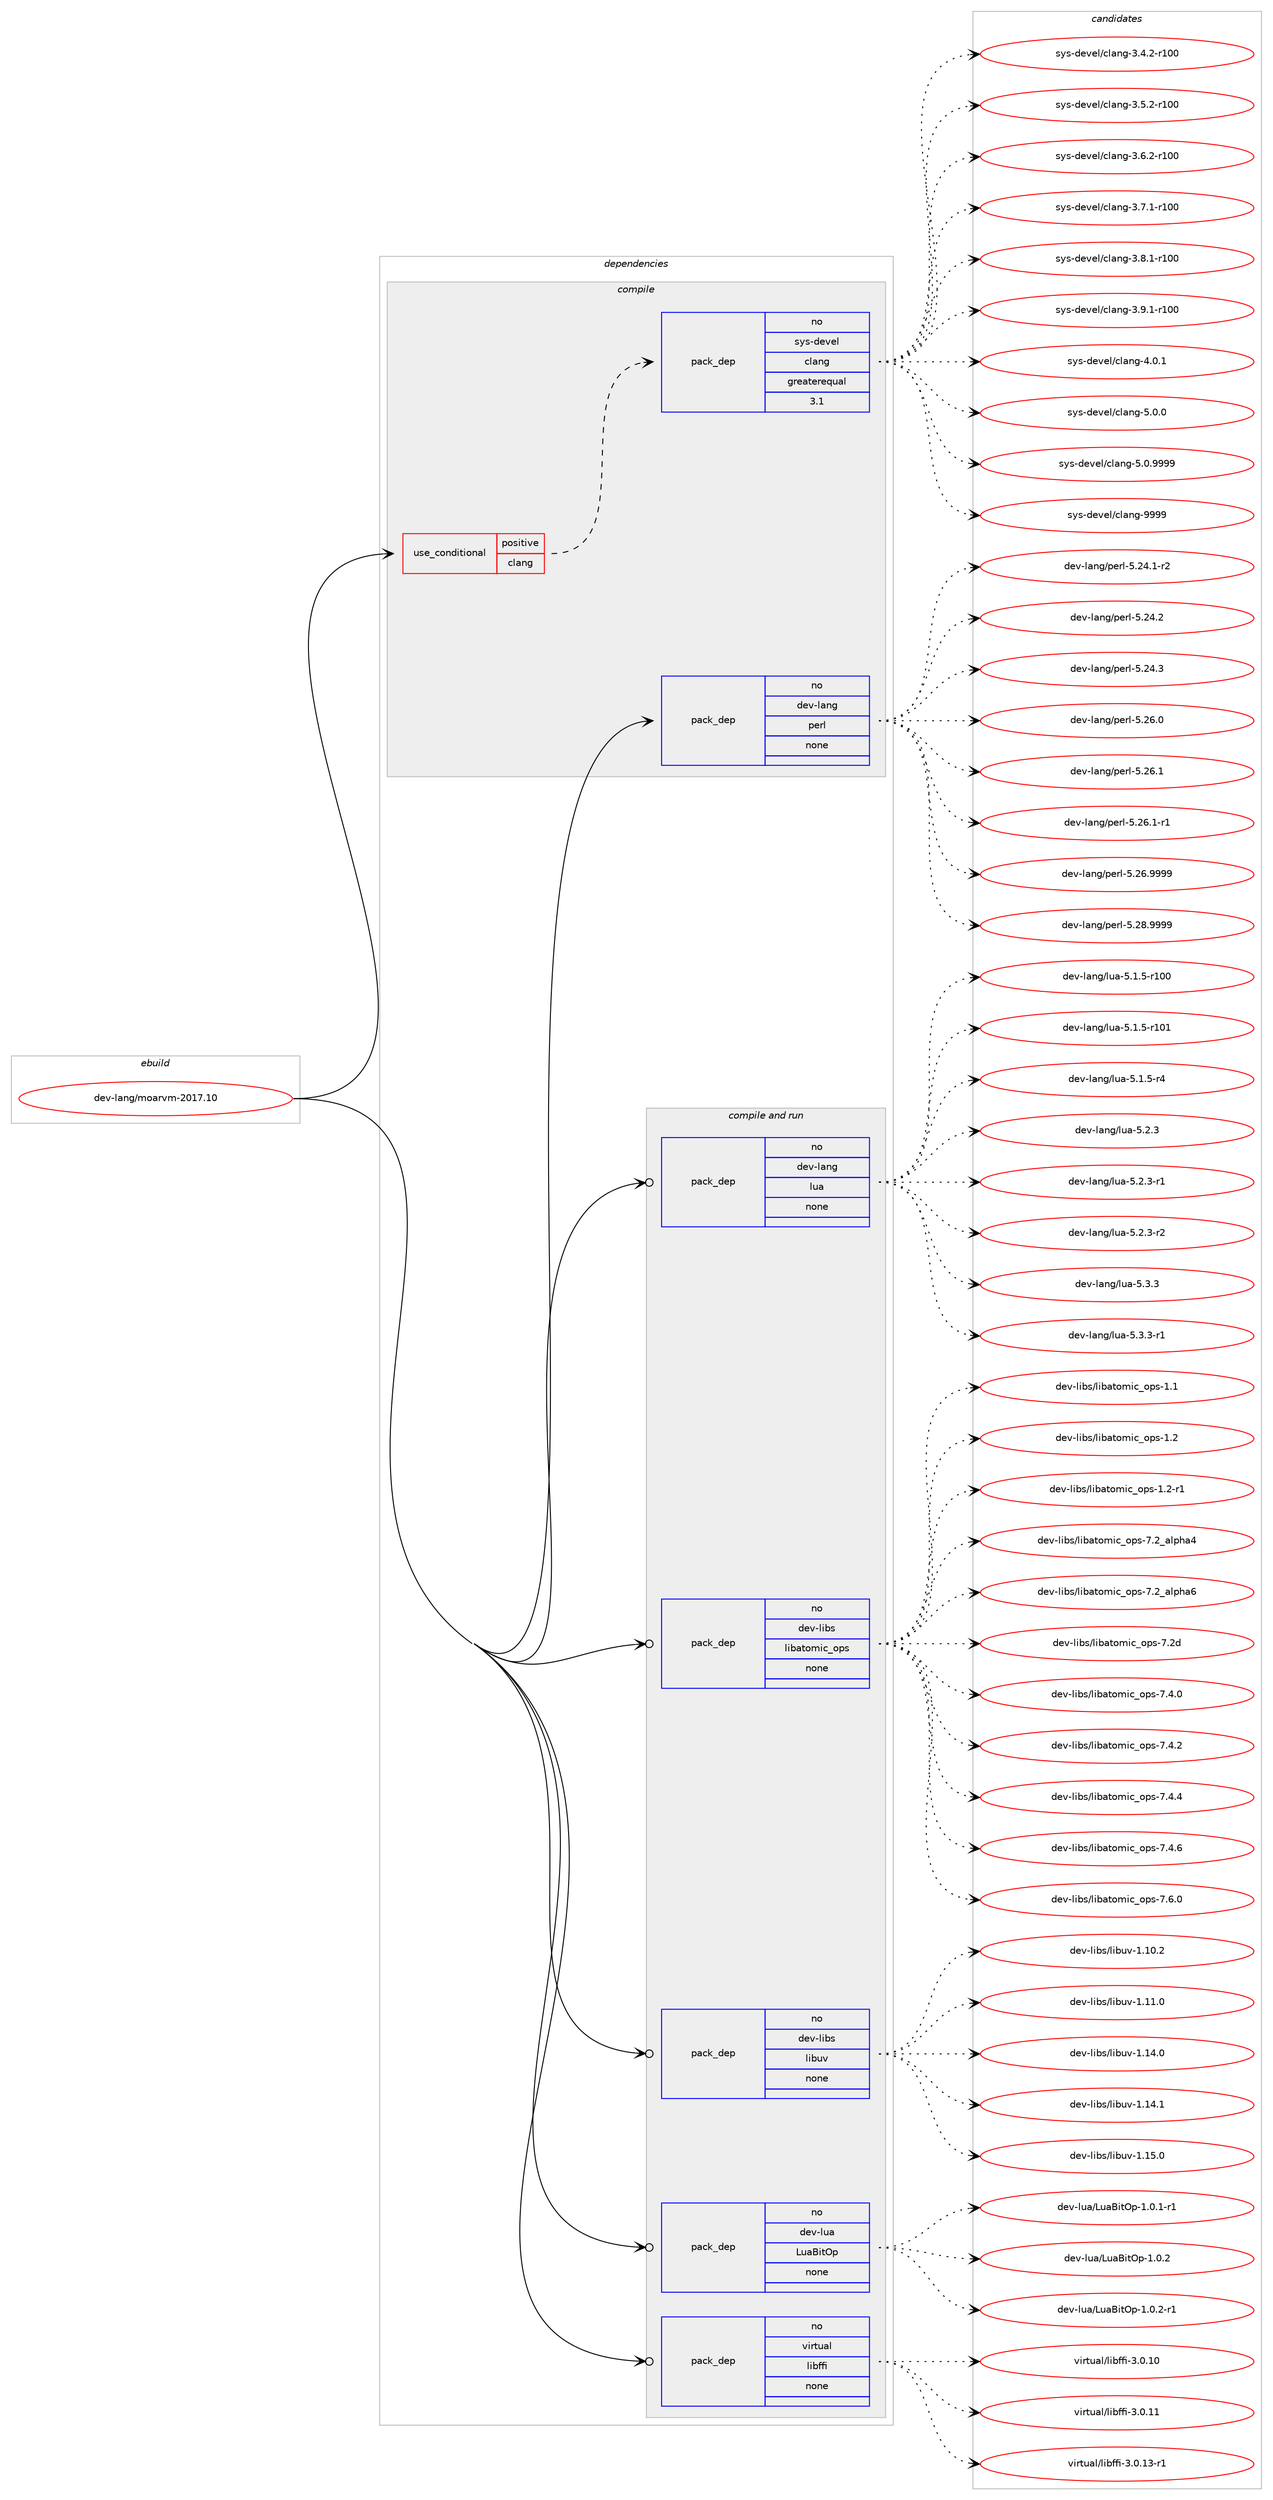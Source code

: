 digraph prolog {

# *************
# Graph options
# *************

newrank=true;
concentrate=true;
compound=true;
graph [rankdir=LR,fontname=Helvetica,fontsize=10,ranksep=1.5];#, ranksep=2.5, nodesep=0.2];
edge  [arrowhead=vee];
node  [fontname=Helvetica,fontsize=10];

# **********
# The ebuild
# **********

subgraph cluster_leftcol {
color=gray;
rank=same;
label=<<i>ebuild</i>>;
id [label="dev-lang/moarvm-2017.10", color=red, width=4, href="../dev-lang/moarvm-2017.10.svg"];
}

# ****************
# The dependencies
# ****************

subgraph cluster_midcol {
color=gray;
label=<<i>dependencies</i>>;
subgraph cluster_compile {
fillcolor="#eeeeee";
style=filled;
label=<<i>compile</i>>;
subgraph cond23031 {
dependency107443 [label=<<TABLE BORDER="0" CELLBORDER="1" CELLSPACING="0" CELLPADDING="4"><TR><TD ROWSPAN="3" CELLPADDING="10">use_conditional</TD></TR><TR><TD>positive</TD></TR><TR><TD>clang</TD></TR></TABLE>>, shape=none, color=red];
subgraph pack81332 {
dependency107444 [label=<<TABLE BORDER="0" CELLBORDER="1" CELLSPACING="0" CELLPADDING="4" WIDTH="220"><TR><TD ROWSPAN="6" CELLPADDING="30">pack_dep</TD></TR><TR><TD WIDTH="110">no</TD></TR><TR><TD>sys-devel</TD></TR><TR><TD>clang</TD></TR><TR><TD>greaterequal</TD></TR><TR><TD>3.1</TD></TR></TABLE>>, shape=none, color=blue];
}
dependency107443:e -> dependency107444:w [weight=20,style="dashed",arrowhead="vee"];
}
id:e -> dependency107443:w [weight=20,style="solid",arrowhead="vee"];
subgraph pack81333 {
dependency107445 [label=<<TABLE BORDER="0" CELLBORDER="1" CELLSPACING="0" CELLPADDING="4" WIDTH="220"><TR><TD ROWSPAN="6" CELLPADDING="30">pack_dep</TD></TR><TR><TD WIDTH="110">no</TD></TR><TR><TD>dev-lang</TD></TR><TR><TD>perl</TD></TR><TR><TD>none</TD></TR><TR><TD></TD></TR></TABLE>>, shape=none, color=blue];
}
id:e -> dependency107445:w [weight=20,style="solid",arrowhead="vee"];
}
subgraph cluster_compileandrun {
fillcolor="#eeeeee";
style=filled;
label=<<i>compile and run</i>>;
subgraph pack81334 {
dependency107446 [label=<<TABLE BORDER="0" CELLBORDER="1" CELLSPACING="0" CELLPADDING="4" WIDTH="220"><TR><TD ROWSPAN="6" CELLPADDING="30">pack_dep</TD></TR><TR><TD WIDTH="110">no</TD></TR><TR><TD>dev-lang</TD></TR><TR><TD>lua</TD></TR><TR><TD>none</TD></TR><TR><TD></TD></TR></TABLE>>, shape=none, color=blue];
}
id:e -> dependency107446:w [weight=20,style="solid",arrowhead="odotvee"];
subgraph pack81335 {
dependency107447 [label=<<TABLE BORDER="0" CELLBORDER="1" CELLSPACING="0" CELLPADDING="4" WIDTH="220"><TR><TD ROWSPAN="6" CELLPADDING="30">pack_dep</TD></TR><TR><TD WIDTH="110">no</TD></TR><TR><TD>dev-libs</TD></TR><TR><TD>libatomic_ops</TD></TR><TR><TD>none</TD></TR><TR><TD></TD></TR></TABLE>>, shape=none, color=blue];
}
id:e -> dependency107447:w [weight=20,style="solid",arrowhead="odotvee"];
subgraph pack81336 {
dependency107448 [label=<<TABLE BORDER="0" CELLBORDER="1" CELLSPACING="0" CELLPADDING="4" WIDTH="220"><TR><TD ROWSPAN="6" CELLPADDING="30">pack_dep</TD></TR><TR><TD WIDTH="110">no</TD></TR><TR><TD>dev-libs</TD></TR><TR><TD>libuv</TD></TR><TR><TD>none</TD></TR><TR><TD></TD></TR></TABLE>>, shape=none, color=blue];
}
id:e -> dependency107448:w [weight=20,style="solid",arrowhead="odotvee"];
subgraph pack81337 {
dependency107449 [label=<<TABLE BORDER="0" CELLBORDER="1" CELLSPACING="0" CELLPADDING="4" WIDTH="220"><TR><TD ROWSPAN="6" CELLPADDING="30">pack_dep</TD></TR><TR><TD WIDTH="110">no</TD></TR><TR><TD>dev-lua</TD></TR><TR><TD>LuaBitOp</TD></TR><TR><TD>none</TD></TR><TR><TD></TD></TR></TABLE>>, shape=none, color=blue];
}
id:e -> dependency107449:w [weight=20,style="solid",arrowhead="odotvee"];
subgraph pack81338 {
dependency107450 [label=<<TABLE BORDER="0" CELLBORDER="1" CELLSPACING="0" CELLPADDING="4" WIDTH="220"><TR><TD ROWSPAN="6" CELLPADDING="30">pack_dep</TD></TR><TR><TD WIDTH="110">no</TD></TR><TR><TD>virtual</TD></TR><TR><TD>libffi</TD></TR><TR><TD>none</TD></TR><TR><TD></TD></TR></TABLE>>, shape=none, color=blue];
}
id:e -> dependency107450:w [weight=20,style="solid",arrowhead="odotvee"];
}
subgraph cluster_run {
fillcolor="#eeeeee";
style=filled;
label=<<i>run</i>>;
}
}

# **************
# The candidates
# **************

subgraph cluster_choices {
rank=same;
color=gray;
label=<<i>candidates</i>>;

subgraph choice81332 {
color=black;
nodesep=1;
choice1151211154510010111810110847991089711010345514652465045114494848 [label="sys-devel/clang-3.4.2-r100", color=red, width=4,href="../sys-devel/clang-3.4.2-r100.svg"];
choice1151211154510010111810110847991089711010345514653465045114494848 [label="sys-devel/clang-3.5.2-r100", color=red, width=4,href="../sys-devel/clang-3.5.2-r100.svg"];
choice1151211154510010111810110847991089711010345514654465045114494848 [label="sys-devel/clang-3.6.2-r100", color=red, width=4,href="../sys-devel/clang-3.6.2-r100.svg"];
choice1151211154510010111810110847991089711010345514655464945114494848 [label="sys-devel/clang-3.7.1-r100", color=red, width=4,href="../sys-devel/clang-3.7.1-r100.svg"];
choice1151211154510010111810110847991089711010345514656464945114494848 [label="sys-devel/clang-3.8.1-r100", color=red, width=4,href="../sys-devel/clang-3.8.1-r100.svg"];
choice1151211154510010111810110847991089711010345514657464945114494848 [label="sys-devel/clang-3.9.1-r100", color=red, width=4,href="../sys-devel/clang-3.9.1-r100.svg"];
choice11512111545100101118101108479910897110103455246484649 [label="sys-devel/clang-4.0.1", color=red, width=4,href="../sys-devel/clang-4.0.1.svg"];
choice11512111545100101118101108479910897110103455346484648 [label="sys-devel/clang-5.0.0", color=red, width=4,href="../sys-devel/clang-5.0.0.svg"];
choice11512111545100101118101108479910897110103455346484657575757 [label="sys-devel/clang-5.0.9999", color=red, width=4,href="../sys-devel/clang-5.0.9999.svg"];
choice115121115451001011181011084799108971101034557575757 [label="sys-devel/clang-9999", color=red, width=4,href="../sys-devel/clang-9999.svg"];
dependency107444:e -> choice1151211154510010111810110847991089711010345514652465045114494848:w [style=dotted,weight="100"];
dependency107444:e -> choice1151211154510010111810110847991089711010345514653465045114494848:w [style=dotted,weight="100"];
dependency107444:e -> choice1151211154510010111810110847991089711010345514654465045114494848:w [style=dotted,weight="100"];
dependency107444:e -> choice1151211154510010111810110847991089711010345514655464945114494848:w [style=dotted,weight="100"];
dependency107444:e -> choice1151211154510010111810110847991089711010345514656464945114494848:w [style=dotted,weight="100"];
dependency107444:e -> choice1151211154510010111810110847991089711010345514657464945114494848:w [style=dotted,weight="100"];
dependency107444:e -> choice11512111545100101118101108479910897110103455246484649:w [style=dotted,weight="100"];
dependency107444:e -> choice11512111545100101118101108479910897110103455346484648:w [style=dotted,weight="100"];
dependency107444:e -> choice11512111545100101118101108479910897110103455346484657575757:w [style=dotted,weight="100"];
dependency107444:e -> choice115121115451001011181011084799108971101034557575757:w [style=dotted,weight="100"];
}
subgraph choice81333 {
color=black;
nodesep=1;
choice100101118451089711010347112101114108455346505246494511450 [label="dev-lang/perl-5.24.1-r2", color=red, width=4,href="../dev-lang/perl-5.24.1-r2.svg"];
choice10010111845108971101034711210111410845534650524650 [label="dev-lang/perl-5.24.2", color=red, width=4,href="../dev-lang/perl-5.24.2.svg"];
choice10010111845108971101034711210111410845534650524651 [label="dev-lang/perl-5.24.3", color=red, width=4,href="../dev-lang/perl-5.24.3.svg"];
choice10010111845108971101034711210111410845534650544648 [label="dev-lang/perl-5.26.0", color=red, width=4,href="../dev-lang/perl-5.26.0.svg"];
choice10010111845108971101034711210111410845534650544649 [label="dev-lang/perl-5.26.1", color=red, width=4,href="../dev-lang/perl-5.26.1.svg"];
choice100101118451089711010347112101114108455346505446494511449 [label="dev-lang/perl-5.26.1-r1", color=red, width=4,href="../dev-lang/perl-5.26.1-r1.svg"];
choice10010111845108971101034711210111410845534650544657575757 [label="dev-lang/perl-5.26.9999", color=red, width=4,href="../dev-lang/perl-5.26.9999.svg"];
choice10010111845108971101034711210111410845534650564657575757 [label="dev-lang/perl-5.28.9999", color=red, width=4,href="../dev-lang/perl-5.28.9999.svg"];
dependency107445:e -> choice100101118451089711010347112101114108455346505246494511450:w [style=dotted,weight="100"];
dependency107445:e -> choice10010111845108971101034711210111410845534650524650:w [style=dotted,weight="100"];
dependency107445:e -> choice10010111845108971101034711210111410845534650524651:w [style=dotted,weight="100"];
dependency107445:e -> choice10010111845108971101034711210111410845534650544648:w [style=dotted,weight="100"];
dependency107445:e -> choice10010111845108971101034711210111410845534650544649:w [style=dotted,weight="100"];
dependency107445:e -> choice100101118451089711010347112101114108455346505446494511449:w [style=dotted,weight="100"];
dependency107445:e -> choice10010111845108971101034711210111410845534650544657575757:w [style=dotted,weight="100"];
dependency107445:e -> choice10010111845108971101034711210111410845534650564657575757:w [style=dotted,weight="100"];
}
subgraph choice81334 {
color=black;
nodesep=1;
choice1001011184510897110103471081179745534649465345114494848 [label="dev-lang/lua-5.1.5-r100", color=red, width=4,href="../dev-lang/lua-5.1.5-r100.svg"];
choice1001011184510897110103471081179745534649465345114494849 [label="dev-lang/lua-5.1.5-r101", color=red, width=4,href="../dev-lang/lua-5.1.5-r101.svg"];
choice100101118451089711010347108117974553464946534511452 [label="dev-lang/lua-5.1.5-r4", color=red, width=4,href="../dev-lang/lua-5.1.5-r4.svg"];
choice10010111845108971101034710811797455346504651 [label="dev-lang/lua-5.2.3", color=red, width=4,href="../dev-lang/lua-5.2.3.svg"];
choice100101118451089711010347108117974553465046514511449 [label="dev-lang/lua-5.2.3-r1", color=red, width=4,href="../dev-lang/lua-5.2.3-r1.svg"];
choice100101118451089711010347108117974553465046514511450 [label="dev-lang/lua-5.2.3-r2", color=red, width=4,href="../dev-lang/lua-5.2.3-r2.svg"];
choice10010111845108971101034710811797455346514651 [label="dev-lang/lua-5.3.3", color=red, width=4,href="../dev-lang/lua-5.3.3.svg"];
choice100101118451089711010347108117974553465146514511449 [label="dev-lang/lua-5.3.3-r1", color=red, width=4,href="../dev-lang/lua-5.3.3-r1.svg"];
dependency107446:e -> choice1001011184510897110103471081179745534649465345114494848:w [style=dotted,weight="100"];
dependency107446:e -> choice1001011184510897110103471081179745534649465345114494849:w [style=dotted,weight="100"];
dependency107446:e -> choice100101118451089711010347108117974553464946534511452:w [style=dotted,weight="100"];
dependency107446:e -> choice10010111845108971101034710811797455346504651:w [style=dotted,weight="100"];
dependency107446:e -> choice100101118451089711010347108117974553465046514511449:w [style=dotted,weight="100"];
dependency107446:e -> choice100101118451089711010347108117974553465046514511450:w [style=dotted,weight="100"];
dependency107446:e -> choice10010111845108971101034710811797455346514651:w [style=dotted,weight="100"];
dependency107446:e -> choice100101118451089711010347108117974553465146514511449:w [style=dotted,weight="100"];
}
subgraph choice81335 {
color=black;
nodesep=1;
choice1001011184510810598115471081059897116111109105999511111211545494649 [label="dev-libs/libatomic_ops-1.1", color=red, width=4,href="../dev-libs/libatomic_ops-1.1.svg"];
choice1001011184510810598115471081059897116111109105999511111211545494650 [label="dev-libs/libatomic_ops-1.2", color=red, width=4,href="../dev-libs/libatomic_ops-1.2.svg"];
choice10010111845108105981154710810598971161111091059995111112115454946504511449 [label="dev-libs/libatomic_ops-1.2-r1", color=red, width=4,href="../dev-libs/libatomic_ops-1.2-r1.svg"];
choice100101118451081059811547108105989711611110910599951111121154555465095971081121049752 [label="dev-libs/libatomic_ops-7.2_alpha4", color=red, width=4,href="../dev-libs/libatomic_ops-7.2_alpha4.svg"];
choice100101118451081059811547108105989711611110910599951111121154555465095971081121049754 [label="dev-libs/libatomic_ops-7.2_alpha6", color=red, width=4,href="../dev-libs/libatomic_ops-7.2_alpha6.svg"];
choice1001011184510810598115471081059897116111109105999511111211545554650100 [label="dev-libs/libatomic_ops-7.2d", color=red, width=4,href="../dev-libs/libatomic_ops-7.2d.svg"];
choice10010111845108105981154710810598971161111091059995111112115455546524648 [label="dev-libs/libatomic_ops-7.4.0", color=red, width=4,href="../dev-libs/libatomic_ops-7.4.0.svg"];
choice10010111845108105981154710810598971161111091059995111112115455546524650 [label="dev-libs/libatomic_ops-7.4.2", color=red, width=4,href="../dev-libs/libatomic_ops-7.4.2.svg"];
choice10010111845108105981154710810598971161111091059995111112115455546524652 [label="dev-libs/libatomic_ops-7.4.4", color=red, width=4,href="../dev-libs/libatomic_ops-7.4.4.svg"];
choice10010111845108105981154710810598971161111091059995111112115455546524654 [label="dev-libs/libatomic_ops-7.4.6", color=red, width=4,href="../dev-libs/libatomic_ops-7.4.6.svg"];
choice10010111845108105981154710810598971161111091059995111112115455546544648 [label="dev-libs/libatomic_ops-7.6.0", color=red, width=4,href="../dev-libs/libatomic_ops-7.6.0.svg"];
dependency107447:e -> choice1001011184510810598115471081059897116111109105999511111211545494649:w [style=dotted,weight="100"];
dependency107447:e -> choice1001011184510810598115471081059897116111109105999511111211545494650:w [style=dotted,weight="100"];
dependency107447:e -> choice10010111845108105981154710810598971161111091059995111112115454946504511449:w [style=dotted,weight="100"];
dependency107447:e -> choice100101118451081059811547108105989711611110910599951111121154555465095971081121049752:w [style=dotted,weight="100"];
dependency107447:e -> choice100101118451081059811547108105989711611110910599951111121154555465095971081121049754:w [style=dotted,weight="100"];
dependency107447:e -> choice1001011184510810598115471081059897116111109105999511111211545554650100:w [style=dotted,weight="100"];
dependency107447:e -> choice10010111845108105981154710810598971161111091059995111112115455546524648:w [style=dotted,weight="100"];
dependency107447:e -> choice10010111845108105981154710810598971161111091059995111112115455546524650:w [style=dotted,weight="100"];
dependency107447:e -> choice10010111845108105981154710810598971161111091059995111112115455546524652:w [style=dotted,weight="100"];
dependency107447:e -> choice10010111845108105981154710810598971161111091059995111112115455546524654:w [style=dotted,weight="100"];
dependency107447:e -> choice10010111845108105981154710810598971161111091059995111112115455546544648:w [style=dotted,weight="100"];
}
subgraph choice81336 {
color=black;
nodesep=1;
choice1001011184510810598115471081059811711845494649484650 [label="dev-libs/libuv-1.10.2", color=red, width=4,href="../dev-libs/libuv-1.10.2.svg"];
choice1001011184510810598115471081059811711845494649494648 [label="dev-libs/libuv-1.11.0", color=red, width=4,href="../dev-libs/libuv-1.11.0.svg"];
choice1001011184510810598115471081059811711845494649524648 [label="dev-libs/libuv-1.14.0", color=red, width=4,href="../dev-libs/libuv-1.14.0.svg"];
choice1001011184510810598115471081059811711845494649524649 [label="dev-libs/libuv-1.14.1", color=red, width=4,href="../dev-libs/libuv-1.14.1.svg"];
choice1001011184510810598115471081059811711845494649534648 [label="dev-libs/libuv-1.15.0", color=red, width=4,href="../dev-libs/libuv-1.15.0.svg"];
dependency107448:e -> choice1001011184510810598115471081059811711845494649484650:w [style=dotted,weight="100"];
dependency107448:e -> choice1001011184510810598115471081059811711845494649494648:w [style=dotted,weight="100"];
dependency107448:e -> choice1001011184510810598115471081059811711845494649524648:w [style=dotted,weight="100"];
dependency107448:e -> choice1001011184510810598115471081059811711845494649524649:w [style=dotted,weight="100"];
dependency107448:e -> choice1001011184510810598115471081059811711845494649534648:w [style=dotted,weight="100"];
}
subgraph choice81337 {
color=black;
nodesep=1;
choice100101118451081179747761179766105116791124549464846494511449 [label="dev-lua/LuaBitOp-1.0.1-r1", color=red, width=4,href="../dev-lua/LuaBitOp-1.0.1-r1.svg"];
choice10010111845108117974776117976610511679112454946484650 [label="dev-lua/LuaBitOp-1.0.2", color=red, width=4,href="../dev-lua/LuaBitOp-1.0.2.svg"];
choice100101118451081179747761179766105116791124549464846504511449 [label="dev-lua/LuaBitOp-1.0.2-r1", color=red, width=4,href="../dev-lua/LuaBitOp-1.0.2-r1.svg"];
dependency107449:e -> choice100101118451081179747761179766105116791124549464846494511449:w [style=dotted,weight="100"];
dependency107449:e -> choice10010111845108117974776117976610511679112454946484650:w [style=dotted,weight="100"];
dependency107449:e -> choice100101118451081179747761179766105116791124549464846504511449:w [style=dotted,weight="100"];
}
subgraph choice81338 {
color=black;
nodesep=1;
choice11810511411611797108471081059810210210545514648464948 [label="virtual/libffi-3.0.10", color=red, width=4,href="../virtual/libffi-3.0.10.svg"];
choice11810511411611797108471081059810210210545514648464949 [label="virtual/libffi-3.0.11", color=red, width=4,href="../virtual/libffi-3.0.11.svg"];
choice118105114116117971084710810598102102105455146484649514511449 [label="virtual/libffi-3.0.13-r1", color=red, width=4,href="../virtual/libffi-3.0.13-r1.svg"];
dependency107450:e -> choice11810511411611797108471081059810210210545514648464948:w [style=dotted,weight="100"];
dependency107450:e -> choice11810511411611797108471081059810210210545514648464949:w [style=dotted,weight="100"];
dependency107450:e -> choice118105114116117971084710810598102102105455146484649514511449:w [style=dotted,weight="100"];
}
}

}

